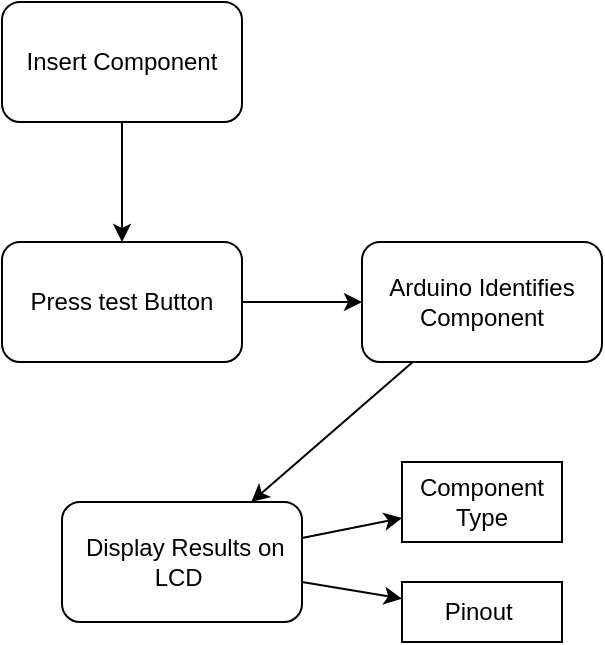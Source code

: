 <mxfile version="28.1.1">
  <diagram name="Page-1" id="8rd24OsB40FV2pDFpIs6">
    <mxGraphModel dx="1042" dy="527" grid="1" gridSize="10" guides="1" tooltips="1" connect="1" arrows="1" fold="1" page="1" pageScale="1" pageWidth="827" pageHeight="1169" math="0" shadow="0">
      <root>
        <mxCell id="0" />
        <mxCell id="1" parent="0" />
        <mxCell id="UeJsGEGH2Mw5XJwM0ifU-1" value="Insert Component" style="rounded=1;whiteSpace=wrap;html=1;" vertex="1" parent="1">
          <mxGeometry x="160" y="100" width="120" height="60" as="geometry" />
        </mxCell>
        <mxCell id="UeJsGEGH2Mw5XJwM0ifU-2" value="Arduino Identifies Component" style="rounded=1;whiteSpace=wrap;html=1;" vertex="1" parent="1">
          <mxGeometry x="340" y="220" width="120" height="60" as="geometry" />
        </mxCell>
        <mxCell id="UeJsGEGH2Mw5XJwM0ifU-3" value="Press test Button" style="rounded=1;whiteSpace=wrap;html=1;" vertex="1" parent="1">
          <mxGeometry x="160" y="220" width="120" height="60" as="geometry" />
        </mxCell>
        <mxCell id="UeJsGEGH2Mw5XJwM0ifU-4" value="&amp;nbsp;Display Results on LCD&amp;nbsp;" style="rounded=1;whiteSpace=wrap;html=1;" vertex="1" parent="1">
          <mxGeometry x="190" y="350" width="120" height="60" as="geometry" />
        </mxCell>
        <mxCell id="UeJsGEGH2Mw5XJwM0ifU-5" value="" style="endArrow=classic;html=1;rounded=0;" edge="1" parent="1" source="UeJsGEGH2Mw5XJwM0ifU-1" target="UeJsGEGH2Mw5XJwM0ifU-3">
          <mxGeometry width="50" height="50" relative="1" as="geometry">
            <mxPoint x="390" y="300" as="sourcePoint" />
            <mxPoint x="440" y="250" as="targetPoint" />
          </mxGeometry>
        </mxCell>
        <mxCell id="UeJsGEGH2Mw5XJwM0ifU-6" value="" style="endArrow=classic;html=1;rounded=0;" edge="1" parent="1" source="UeJsGEGH2Mw5XJwM0ifU-3" target="UeJsGEGH2Mw5XJwM0ifU-2">
          <mxGeometry width="50" height="50" relative="1" as="geometry">
            <mxPoint x="390" y="300" as="sourcePoint" />
            <mxPoint x="440" y="250" as="targetPoint" />
          </mxGeometry>
        </mxCell>
        <mxCell id="UeJsGEGH2Mw5XJwM0ifU-7" value="" style="endArrow=classic;html=1;rounded=0;" edge="1" parent="1" source="UeJsGEGH2Mw5XJwM0ifU-2" target="UeJsGEGH2Mw5XJwM0ifU-4">
          <mxGeometry width="50" height="50" relative="1" as="geometry">
            <mxPoint x="420" y="280" as="sourcePoint" />
            <mxPoint x="440" y="250" as="targetPoint" />
          </mxGeometry>
        </mxCell>
        <mxCell id="UeJsGEGH2Mw5XJwM0ifU-8" value="Component Type" style="rounded=0;whiteSpace=wrap;html=1;" vertex="1" parent="1">
          <mxGeometry x="360" y="330" width="80" height="40" as="geometry" />
        </mxCell>
        <mxCell id="UeJsGEGH2Mw5XJwM0ifU-9" value="Pinout&amp;nbsp;" style="rounded=0;whiteSpace=wrap;html=1;" vertex="1" parent="1">
          <mxGeometry x="360" y="390" width="80" height="30" as="geometry" />
        </mxCell>
        <mxCell id="UeJsGEGH2Mw5XJwM0ifU-10" value="" style="endArrow=classic;html=1;rounded=0;" edge="1" parent="1" source="UeJsGEGH2Mw5XJwM0ifU-4" target="UeJsGEGH2Mw5XJwM0ifU-8">
          <mxGeometry width="50" height="50" relative="1" as="geometry">
            <mxPoint x="330" y="390" as="sourcePoint" />
            <mxPoint x="390" y="360" as="targetPoint" />
          </mxGeometry>
        </mxCell>
        <mxCell id="UeJsGEGH2Mw5XJwM0ifU-11" value="" style="endArrow=classic;html=1;rounded=0;" edge="1" parent="1" source="UeJsGEGH2Mw5XJwM0ifU-4" target="UeJsGEGH2Mw5XJwM0ifU-9">
          <mxGeometry width="50" height="50" relative="1" as="geometry">
            <mxPoint x="390" y="400" as="sourcePoint" />
            <mxPoint x="440" y="350" as="targetPoint" />
          </mxGeometry>
        </mxCell>
      </root>
    </mxGraphModel>
  </diagram>
</mxfile>
